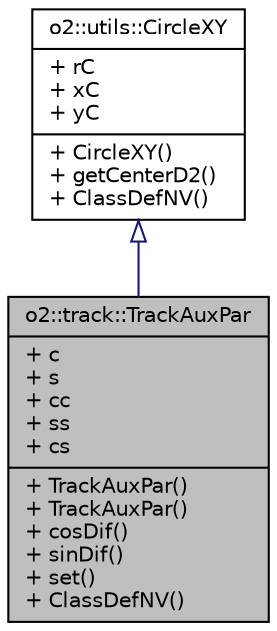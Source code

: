 digraph "o2::track::TrackAuxPar"
{
 // INTERACTIVE_SVG=YES
  bgcolor="transparent";
  edge [fontname="Helvetica",fontsize="10",labelfontname="Helvetica",labelfontsize="10"];
  node [fontname="Helvetica",fontsize="10",shape=record];
  Node0 [label="{o2::track::TrackAuxPar\n|+ c\l+ s\l+ cc\l+ ss\l+ cs\l|+ TrackAuxPar()\l+ TrackAuxPar()\l+ cosDif()\l+ sinDif()\l+ set()\l+ ClassDefNV()\l}",height=0.2,width=0.4,color="black", fillcolor="grey75", style="filled", fontcolor="black"];
  Node1 -> Node0 [dir="back",color="midnightblue",fontsize="10",style="solid",arrowtail="onormal",fontname="Helvetica"];
  Node1 [label="{o2::utils::CircleXY\n|+ rC\l+ xC\l+ yC\l|+ CircleXY()\l+ getCenterD2()\l+ ClassDefNV()\l}",height=0.2,width=0.4,color="black",URL="$d0/d32/structo2_1_1utils_1_1CircleXY.html"];
}

